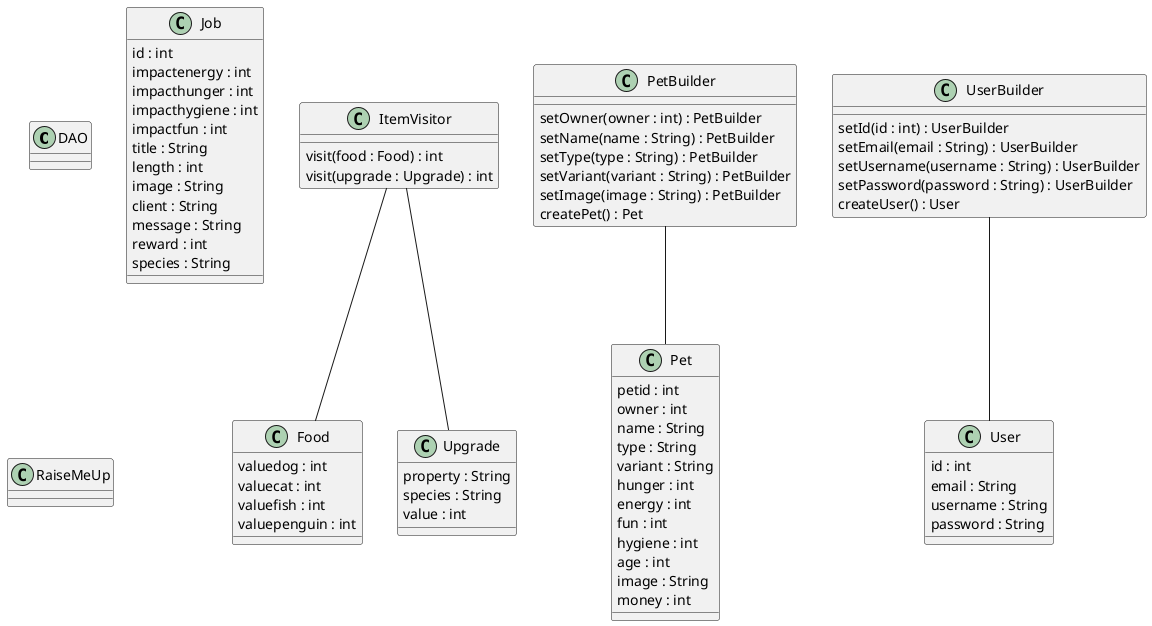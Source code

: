 @startuml

class DAO {
}

class Food {
    valuedog : int
    valuecat : int
    valuefish : int
    valuepenguin : int
}

class ItemVisitor {
    visit(food : Food) : int
    visit(upgrade : Upgrade) : int
}

class Job {
    id : int
    impactenergy : int
    impacthunger : int
    impacthygiene : int
    impactfun : int
    title : String
    length : int
    image : String
    client : String
    message : String
    reward : int
    species : String
}

class Pet {
    petid : int
    owner : int
    name : String
    type : String
    variant : String
    hunger : int
    energy : int
    fun : int
    hygiene : int
    age : int
    image : String
    money : int
}

class PetBuilder {
    setOwner(owner : int) : PetBuilder
    setName(name : String) : PetBuilder
    setType(type : String) : PetBuilder
    setVariant(variant : String) : PetBuilder
    setImage(image : String) : PetBuilder
    createPet() : Pet
}

class RaiseMeUp {
}

class Upgrade {
    property : String
    species : String
    value : int
}

class User {
    id : int
    email : String
    username : String
    password : String
}

class UserBuilder {
    setId(id : int) : UserBuilder
    setEmail(email : String) : UserBuilder
    setUsername(username : String) : UserBuilder
    setPassword(password : String) : UserBuilder
    createUser() : User
}

ItemVisitor -- Upgrade
ItemVisitor -- Food
PetBuilder -- Pet
UserBuilder -- User

@enduml
